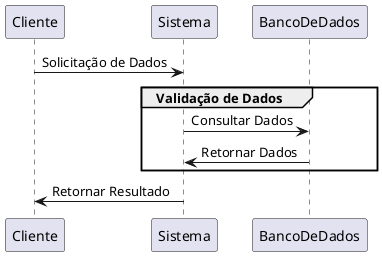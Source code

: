 @startuml Groups.Sequence
participant Cliente
participant Sistema
participant BancoDeDados

Cliente -> Sistema: Solicitação de Dados

group Validação de Dados
    Sistema -> BancoDeDados: Consultar Dados
    BancoDeDados -> Sistema: Retornar Dados
end

Sistema -> Cliente: Retornar Resultado
@enduml
